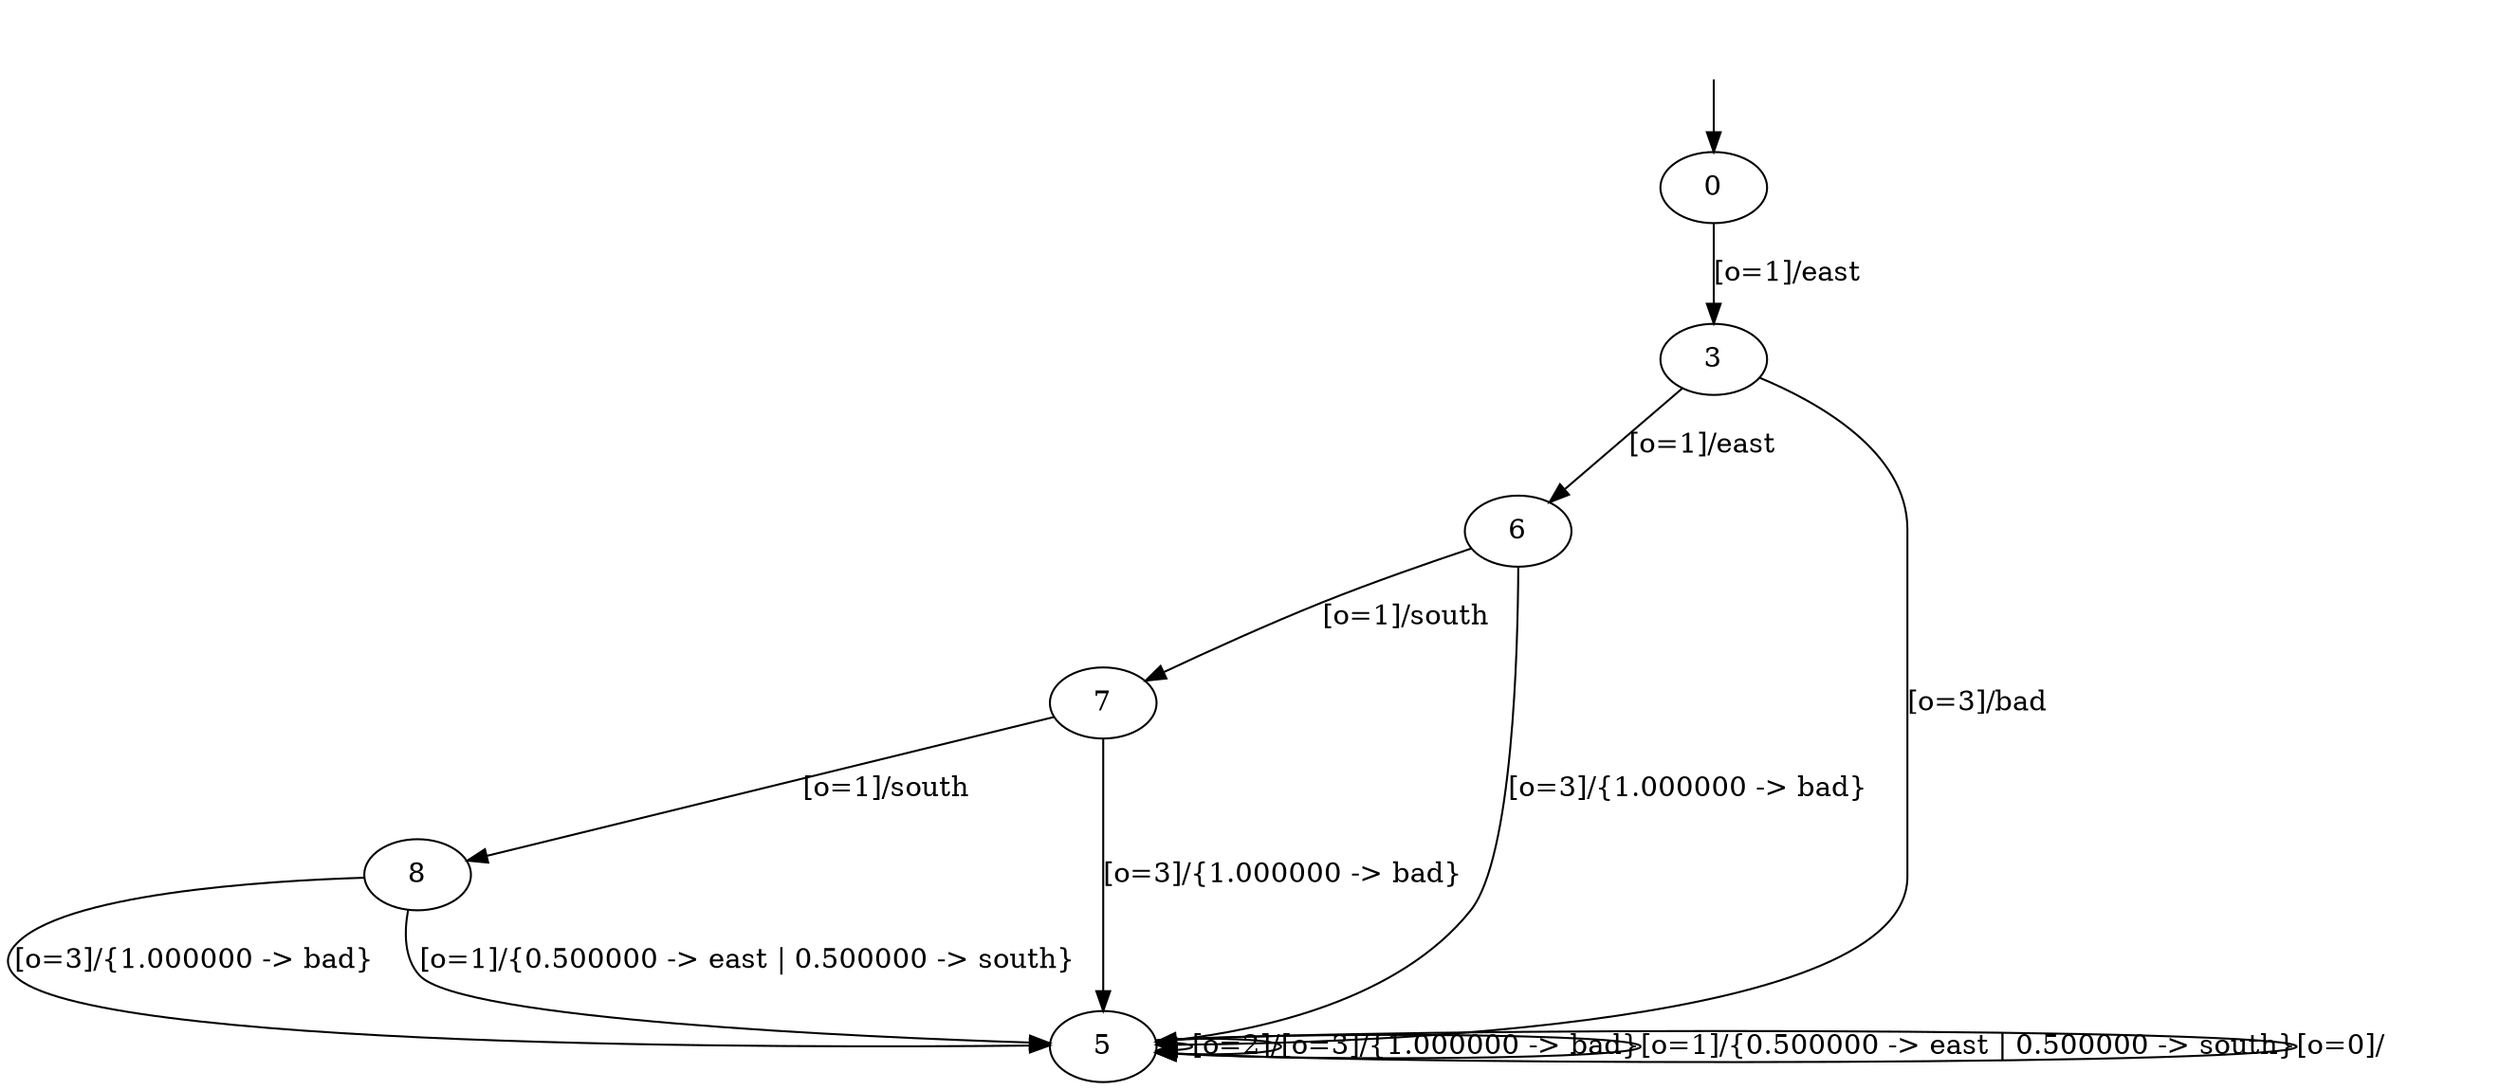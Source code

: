 digraph {
8;
7;
6;
5;
3;
0;
__init [label="", style=invis, width=0];
__init -> 0;
8 -> 5 [label="[o=3]/{1.000000 -> bad}"];
8 -> 5 [label="[o=1]/{0.500000 -> east | 0.500000 -> south}"];
7 -> 8 [label="[o=1]/south"];
7 -> 5 [label="[o=3]/{1.000000 -> bad}"];
6 -> 7 [label="[o=1]/south"];
6 -> 5 [label="[o=3]/{1.000000 -> bad}"];
5 -> 5 [label="[o=2]/"];
5 -> 5 [label="[o=3]/{1.000000 -> bad}"];
5 -> 5 [label="[o=1]/{0.500000 -> east | 0.500000 -> south}"];
5 -> 5 [label="[o=0]/"];
3 -> 6 [label="[o=1]/east"];
3 -> 5 [label="[o=3]/bad"];
0 -> 3 [label="[o=1]/east"];
}